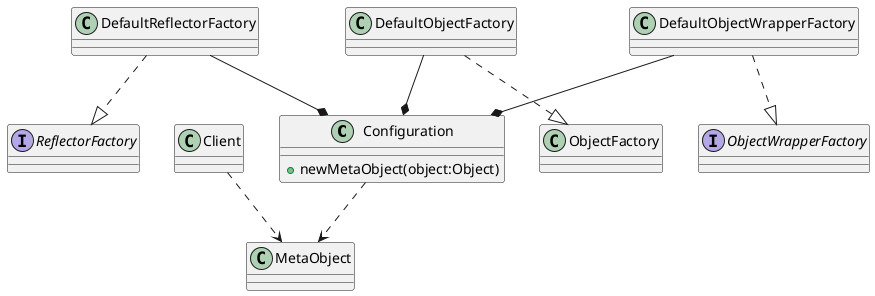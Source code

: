 @startuml

class Configuration
interface ReflectorFactory
interface ReflectorFactory
interface ObjectWrapperFactory
class DefaultReflectorFactory
class DefaultObjectFactory
class DefaultObjectWrapperFactory
class MetaObject

DefaultReflectorFactory --* Configuration
DefaultObjectFactory --* Configuration
DefaultObjectWrapperFactory --* Configuration

DefaultReflectorFactory ..|> ReflectorFactory
DefaultObjectFactory ..|> ObjectFactory
DefaultObjectWrapperFactory ..|> ObjectWrapperFactory

Configuration ..> MetaObject

Client ..> MetaObject

class Configuration{
    +newMetaObject(object:Object)
}

@enduml